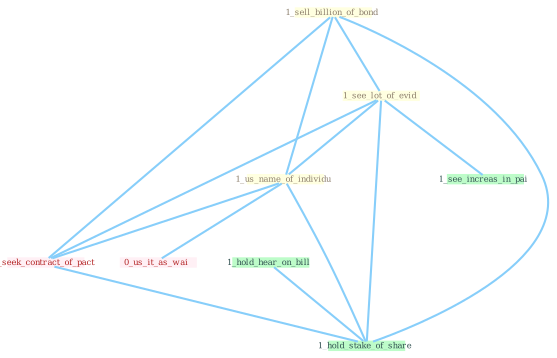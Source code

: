Graph G{ 
    node
    [shape=polygon,style=filled,width=.5,height=.06,color="#BDFCC9",fixedsize=true,fontsize=4,
    fontcolor="#2f4f4f"];
    {node
    [color="#ffffe0", fontcolor="#8b7d6b"] "1_sell_billion_of_bond " "1_see_lot_of_evid " "1_us_name_of_individu "}
{node [color="#fff0f5", fontcolor="#b22222"] "0_seek_contract_of_pact " "0_us_it_as_wai "}
edge [color="#B0E2FF"];

	"1_sell_billion_of_bond " -- "1_see_lot_of_evid " [w="1", color="#87cefa" ];
	"1_sell_billion_of_bond " -- "1_us_name_of_individu " [w="1", color="#87cefa" ];
	"1_sell_billion_of_bond " -- "0_seek_contract_of_pact " [w="1", color="#87cefa" ];
	"1_sell_billion_of_bond " -- "1_hold_stake_of_share " [w="1", color="#87cefa" ];
	"1_see_lot_of_evid " -- "1_us_name_of_individu " [w="1", color="#87cefa" ];
	"1_see_lot_of_evid " -- "0_seek_contract_of_pact " [w="1", color="#87cefa" ];
	"1_see_lot_of_evid " -- "1_see_increas_in_pai " [w="1", color="#87cefa" ];
	"1_see_lot_of_evid " -- "1_hold_stake_of_share " [w="1", color="#87cefa" ];
	"1_us_name_of_individu " -- "0_seek_contract_of_pact " [w="1", color="#87cefa" ];
	"1_us_name_of_individu " -- "0_us_it_as_wai " [w="1", color="#87cefa" ];
	"1_us_name_of_individu " -- "1_hold_stake_of_share " [w="1", color="#87cefa" ];
	"0_seek_contract_of_pact " -- "1_hold_stake_of_share " [w="1", color="#87cefa" ];
	"1_hold_hear_on_bill " -- "1_hold_stake_of_share " [w="1", color="#87cefa" ];
}